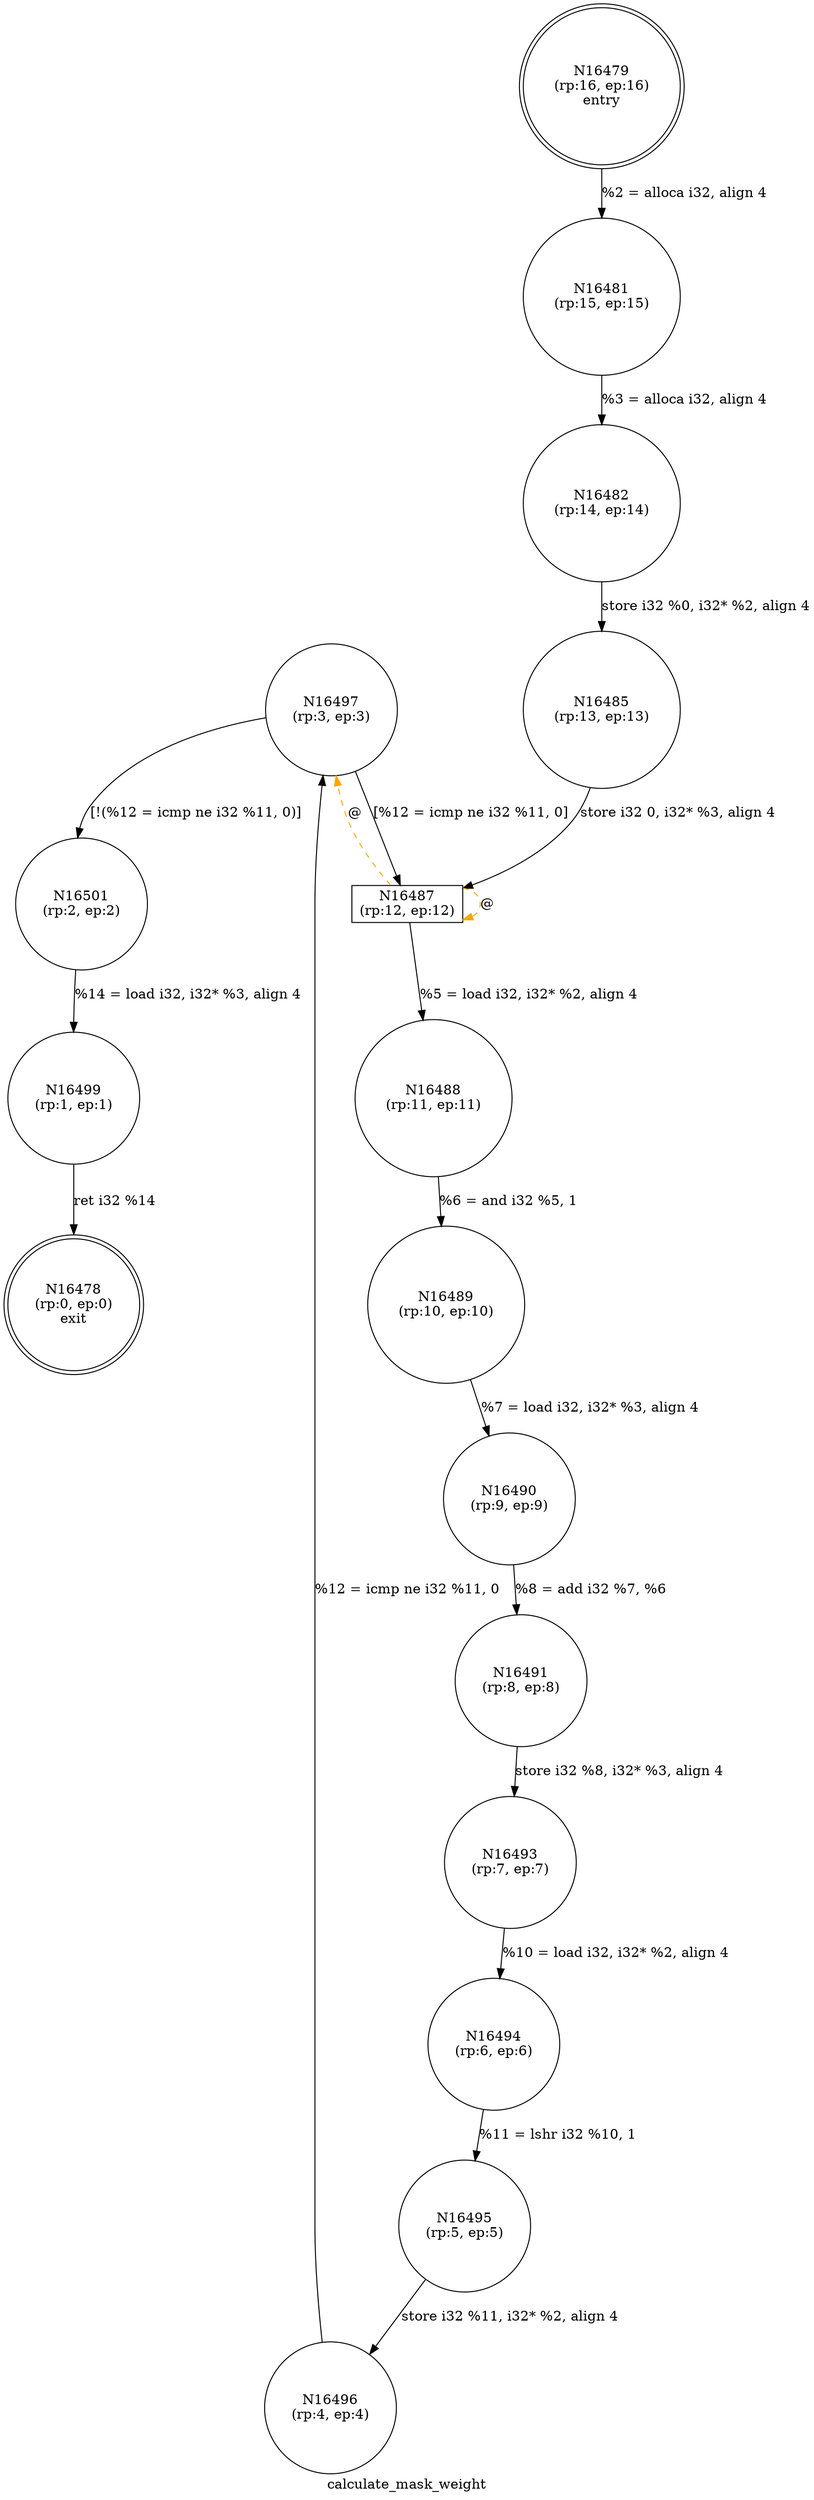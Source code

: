 digraph calculate_mask_weight {
label="calculate_mask_weight"
16478 [label="N16478\n(rp:0, ep:0)\nexit", shape="doublecircle"]
16479 [label="N16479\n(rp:16, ep:16)\nentry", shape="doublecircle"]
16479 -> 16481 [label="%2 = alloca i32, align 4"]
16481 [label="N16481\n(rp:15, ep:15)", shape="circle"]
16481 -> 16482 [label="%3 = alloca i32, align 4"]
16482 [label="N16482\n(rp:14, ep:14)", shape="circle"]
16482 -> 16485 [label="store i32 %0, i32* %2, align 4"]
16485 [label="N16485\n(rp:13, ep:13)", shape="circle"]
16485 -> 16487 [label="store i32 0, i32* %3, align 4"]
16487 [label="N16487\n(rp:12, ep:12)", shape="box"]
16487 -> 16488 [label="%5 = load i32, i32* %2, align 4"]
16487 -> 16487 [label="@", style="dashed", color="orange"]
16487 -> 16497 [label="@", style="dashed", color="orange"]
16488 [label="N16488\n(rp:11, ep:11)", shape="circle"]
16488 -> 16489 [label="%6 = and i32 %5, 1"]
16489 [label="N16489\n(rp:10, ep:10)", shape="circle"]
16489 -> 16490 [label="%7 = load i32, i32* %3, align 4"]
16490 [label="N16490\n(rp:9, ep:9)", shape="circle"]
16490 -> 16491 [label="%8 = add i32 %7, %6"]
16491 [label="N16491\n(rp:8, ep:8)", shape="circle"]
16491 -> 16493 [label="store i32 %8, i32* %3, align 4"]
16493 [label="N16493\n(rp:7, ep:7)", shape="circle"]
16493 -> 16494 [label="%10 = load i32, i32* %2, align 4"]
16494 [label="N16494\n(rp:6, ep:6)", shape="circle"]
16494 -> 16495 [label="%11 = lshr i32 %10, 1"]
16495 [label="N16495\n(rp:5, ep:5)", shape="circle"]
16495 -> 16496 [label="store i32 %11, i32* %2, align 4"]
16496 [label="N16496\n(rp:4, ep:4)", shape="circle"]
16496 -> 16497 [label="%12 = icmp ne i32 %11, 0"]
16497 [label="N16497\n(rp:3, ep:3)", shape="circle"]
16497 -> 16501 [label="[!(%12 = icmp ne i32 %11, 0)]"]
16497 -> 16487 [label="[%12 = icmp ne i32 %11, 0]"]
16499 [label="N16499\n(rp:1, ep:1)", shape="circle"]
16499 -> 16478 [label="ret i32 %14"]
16501 [label="N16501\n(rp:2, ep:2)", shape="circle"]
16501 -> 16499 [label="%14 = load i32, i32* %3, align 4"]
}
